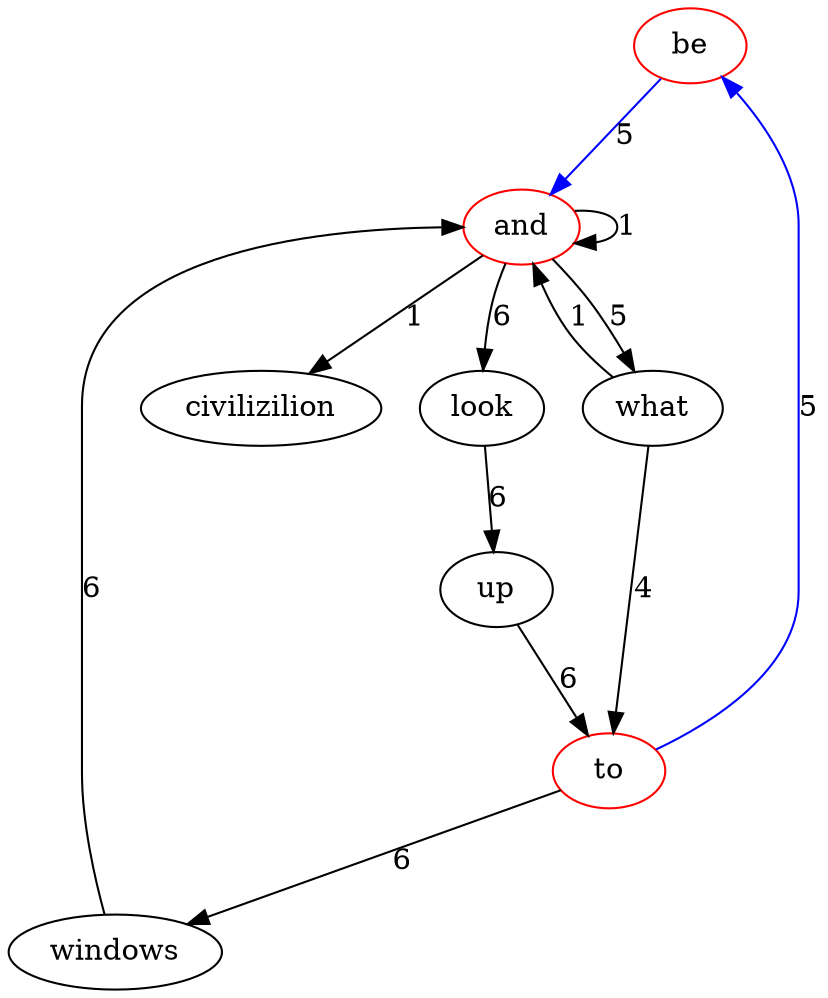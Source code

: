 digraph G{
be [color=red];
what;
civilizilion;
and [color=red];
to [color=red];
up;
windows;
look;
be->and[label=5, color=blue];
what->and[label=1];
what->to[label=4];
and->what[label=5];
and->civilizilion[label=1];
and->and[label=1];
and->look[label=6];
to->be[label=5, color=blue];
to->windows[label=6];
up->to[label=6];
windows->and[label=6];
look->up[label=6];
}
